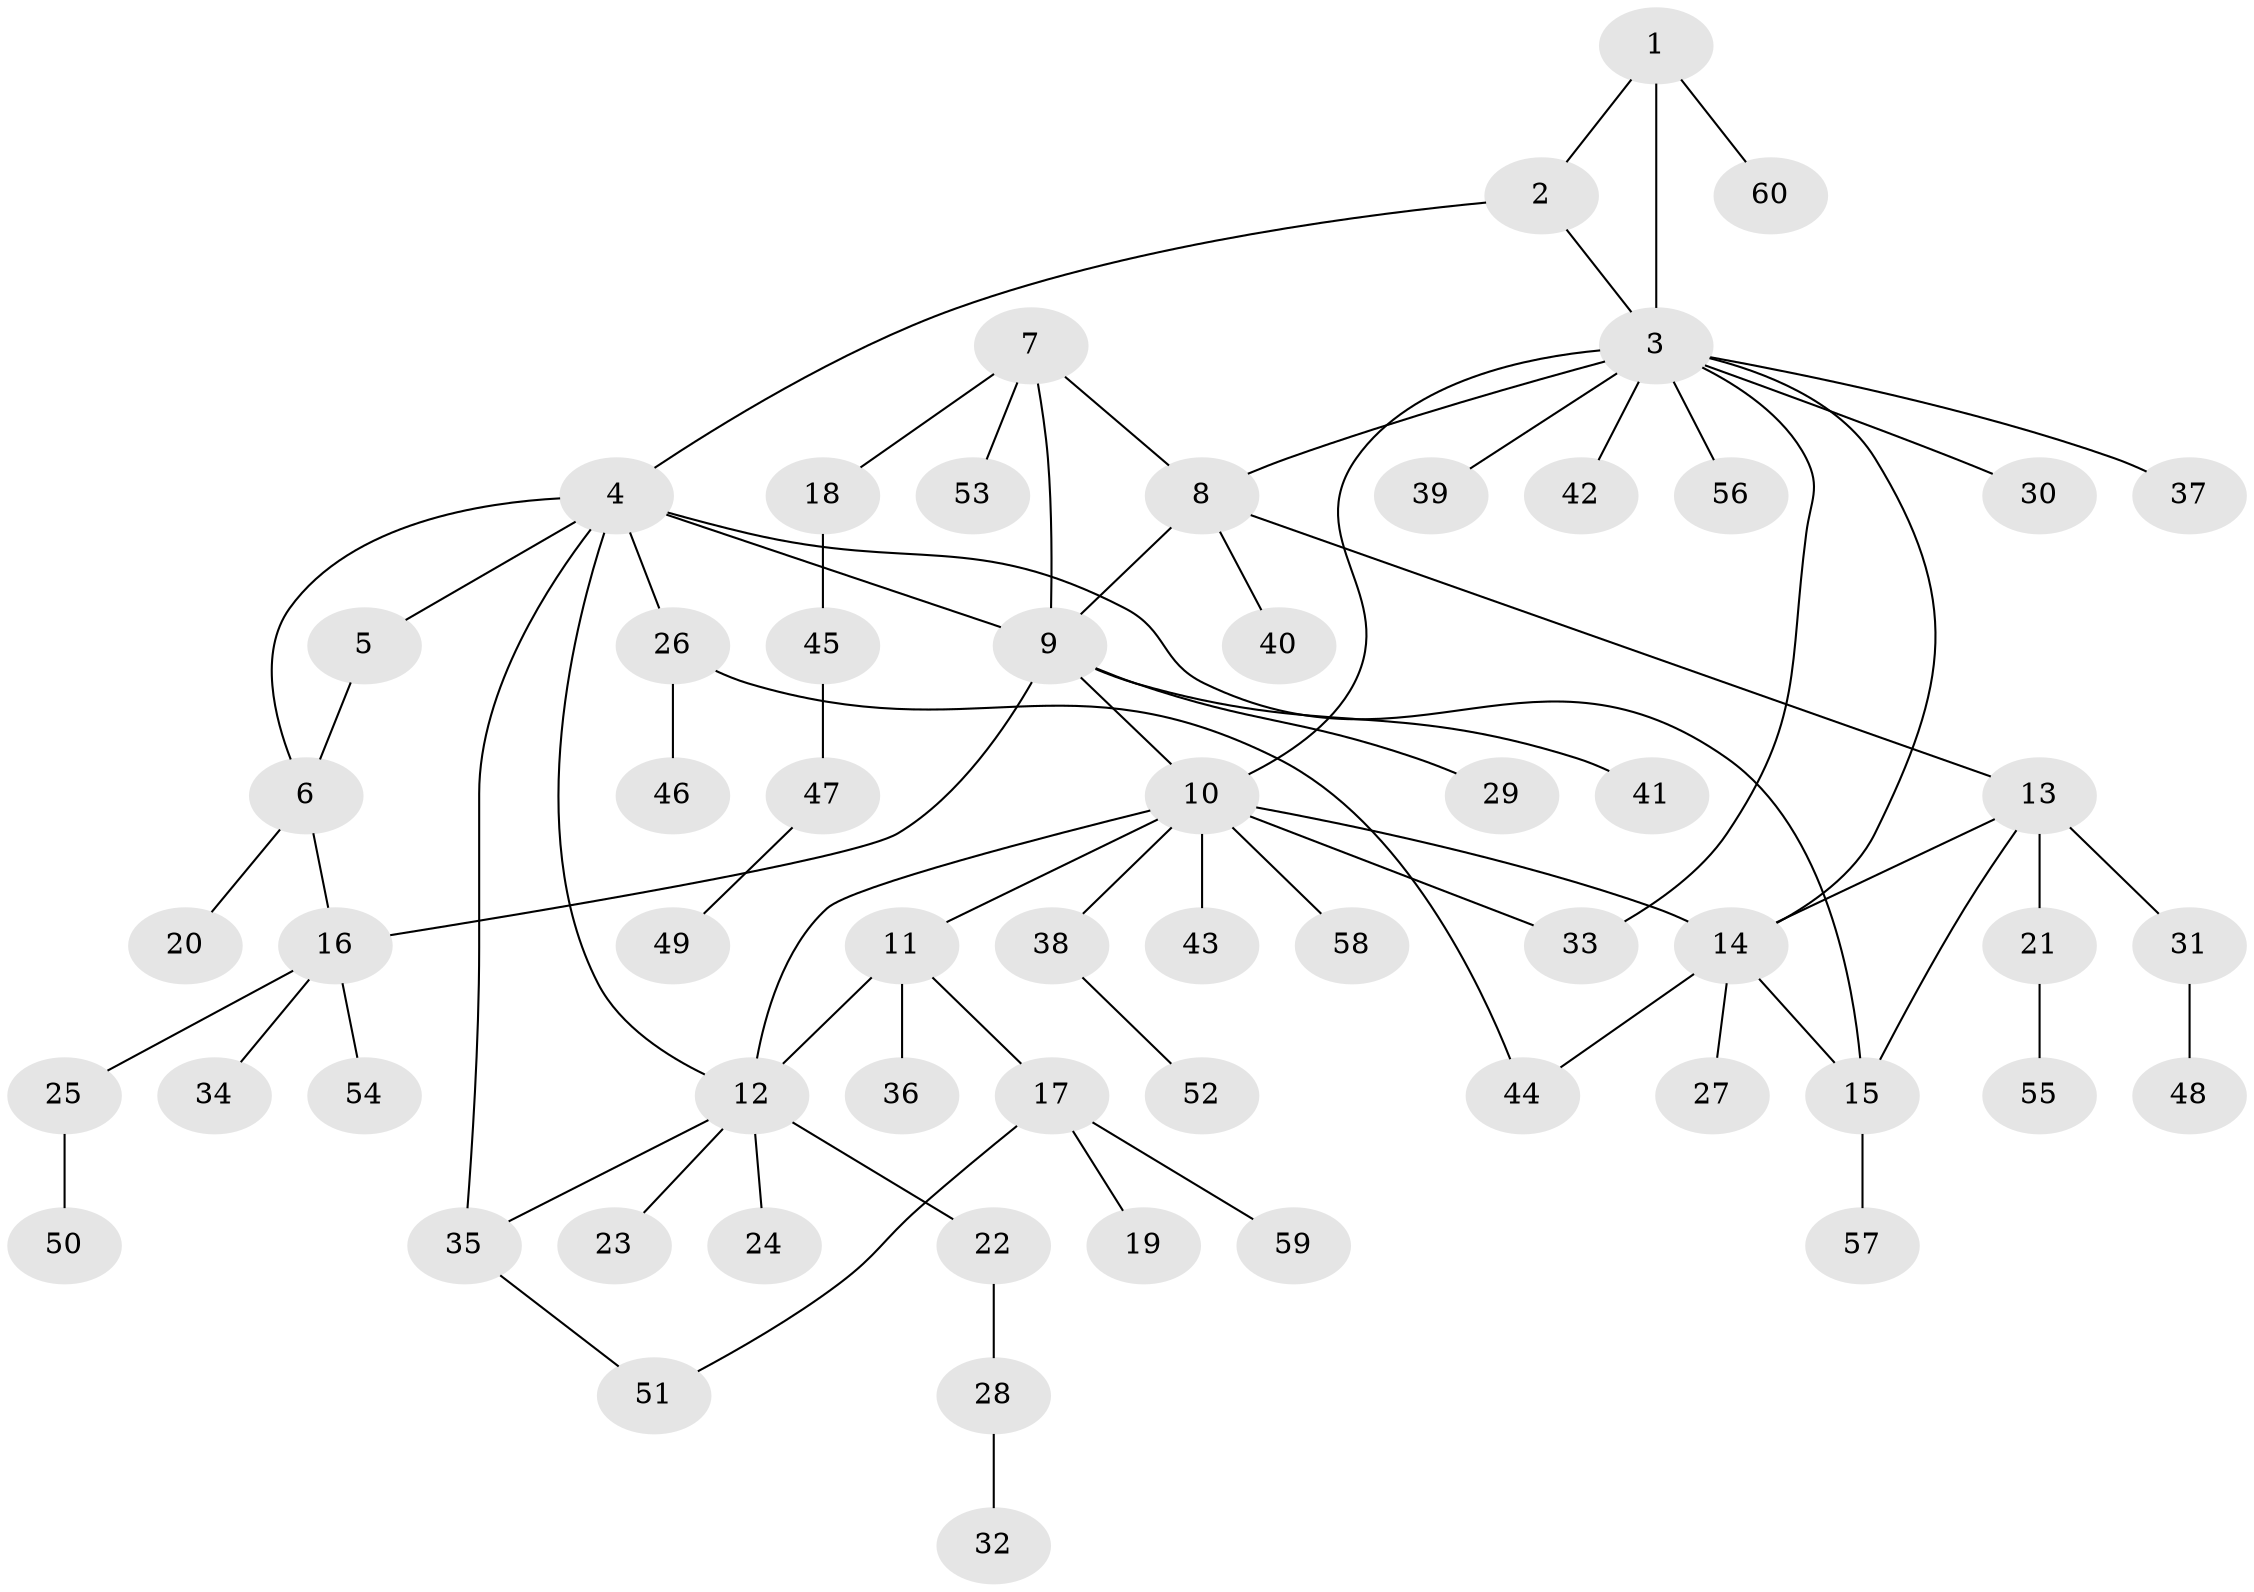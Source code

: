 // Generated by graph-tools (version 1.1) at 2025/37/03/09/25 02:37:39]
// undirected, 60 vertices, 75 edges
graph export_dot {
graph [start="1"]
  node [color=gray90,style=filled];
  1;
  2;
  3;
  4;
  5;
  6;
  7;
  8;
  9;
  10;
  11;
  12;
  13;
  14;
  15;
  16;
  17;
  18;
  19;
  20;
  21;
  22;
  23;
  24;
  25;
  26;
  27;
  28;
  29;
  30;
  31;
  32;
  33;
  34;
  35;
  36;
  37;
  38;
  39;
  40;
  41;
  42;
  43;
  44;
  45;
  46;
  47;
  48;
  49;
  50;
  51;
  52;
  53;
  54;
  55;
  56;
  57;
  58;
  59;
  60;
  1 -- 2;
  1 -- 3;
  1 -- 60;
  2 -- 3;
  2 -- 4;
  3 -- 8;
  3 -- 10;
  3 -- 14;
  3 -- 30;
  3 -- 33;
  3 -- 37;
  3 -- 39;
  3 -- 42;
  3 -- 56;
  4 -- 5;
  4 -- 6;
  4 -- 9;
  4 -- 12;
  4 -- 15;
  4 -- 26;
  4 -- 35;
  5 -- 6;
  6 -- 16;
  6 -- 20;
  7 -- 8;
  7 -- 9;
  7 -- 18;
  7 -- 53;
  8 -- 9;
  8 -- 13;
  8 -- 40;
  9 -- 10;
  9 -- 16;
  9 -- 29;
  9 -- 41;
  10 -- 11;
  10 -- 12;
  10 -- 14;
  10 -- 33;
  10 -- 38;
  10 -- 43;
  10 -- 58;
  11 -- 12;
  11 -- 17;
  11 -- 36;
  12 -- 22;
  12 -- 23;
  12 -- 24;
  12 -- 35;
  13 -- 14;
  13 -- 15;
  13 -- 21;
  13 -- 31;
  14 -- 15;
  14 -- 27;
  14 -- 44;
  15 -- 57;
  16 -- 25;
  16 -- 34;
  16 -- 54;
  17 -- 19;
  17 -- 51;
  17 -- 59;
  18 -- 45;
  21 -- 55;
  22 -- 28;
  25 -- 50;
  26 -- 44;
  26 -- 46;
  28 -- 32;
  31 -- 48;
  35 -- 51;
  38 -- 52;
  45 -- 47;
  47 -- 49;
}
